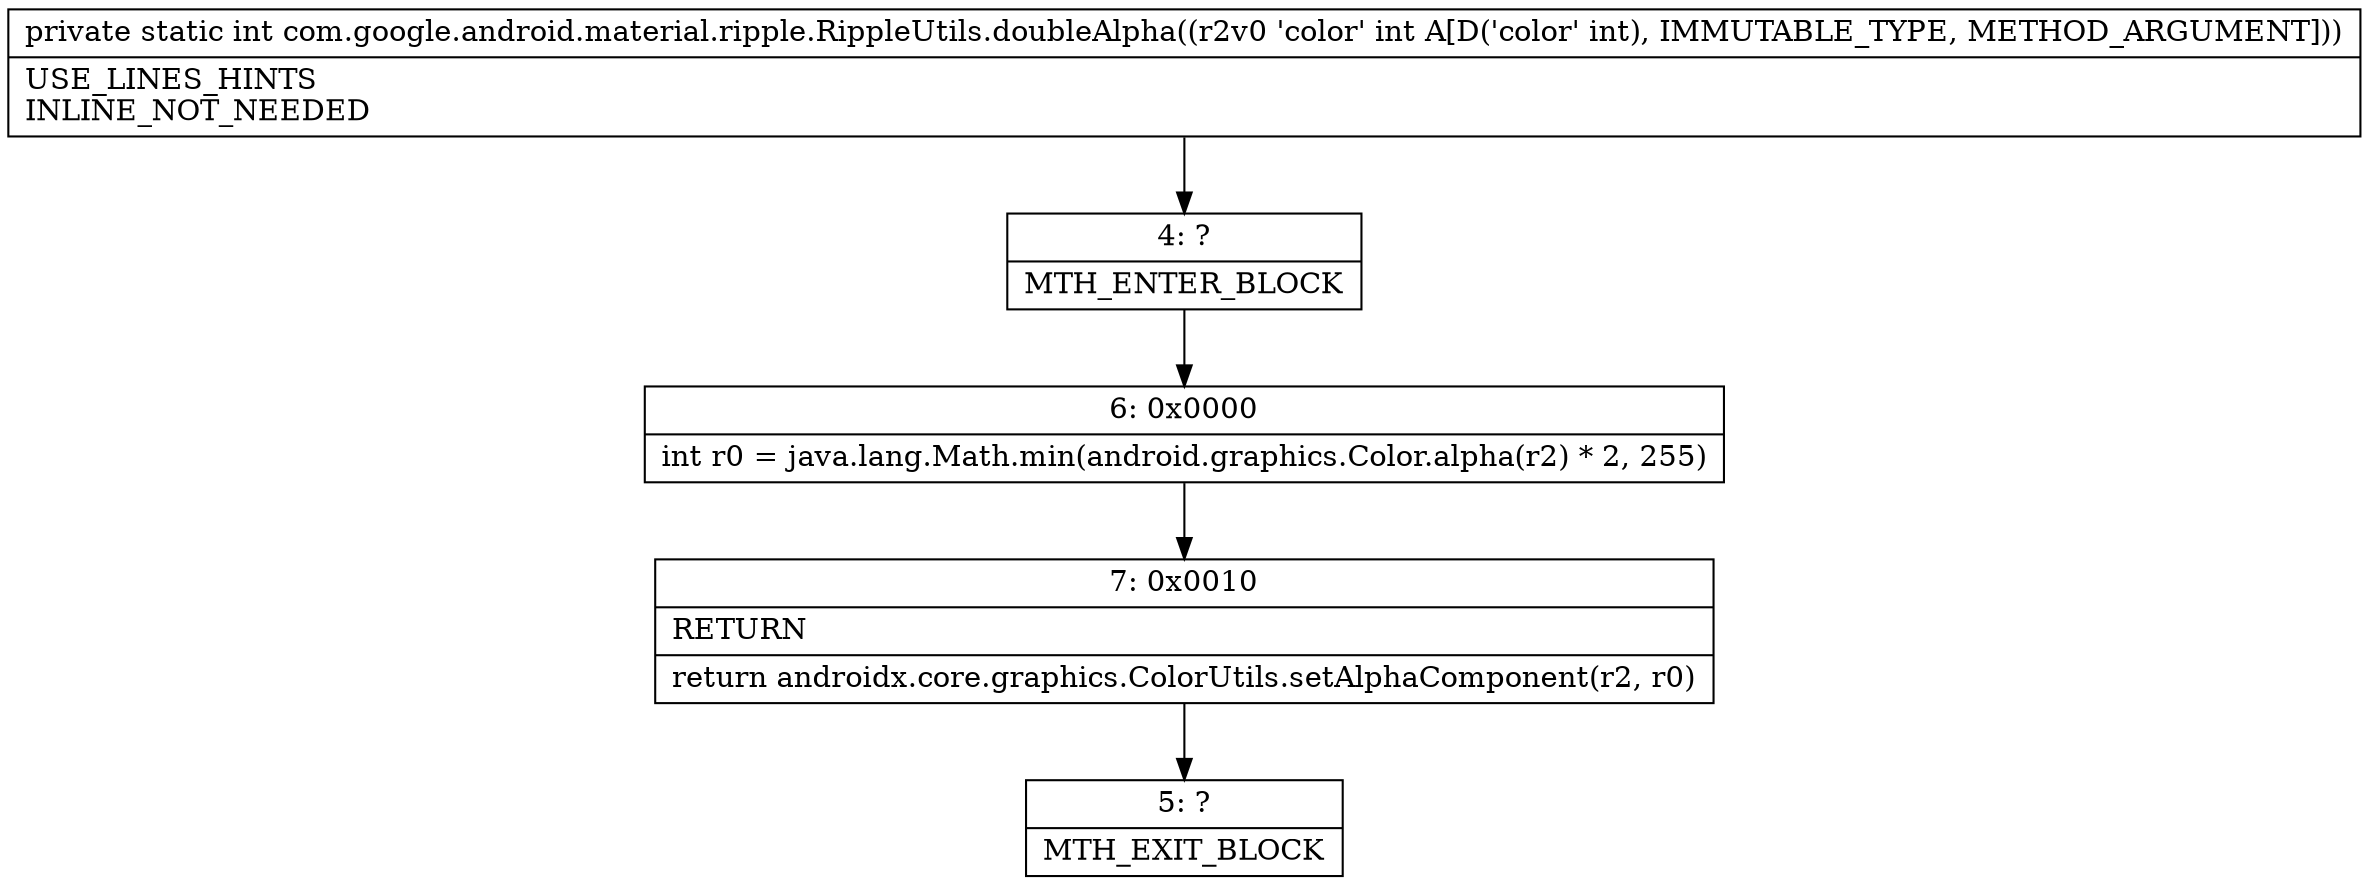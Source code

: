 digraph "CFG forcom.google.android.material.ripple.RippleUtils.doubleAlpha(I)I" {
Node_4 [shape=record,label="{4\:\ ?|MTH_ENTER_BLOCK\l}"];
Node_6 [shape=record,label="{6\:\ 0x0000|int r0 = java.lang.Math.min(android.graphics.Color.alpha(r2) * 2, 255)\l}"];
Node_7 [shape=record,label="{7\:\ 0x0010|RETURN\l|return androidx.core.graphics.ColorUtils.setAlphaComponent(r2, r0)\l}"];
Node_5 [shape=record,label="{5\:\ ?|MTH_EXIT_BLOCK\l}"];
MethodNode[shape=record,label="{private static int com.google.android.material.ripple.RippleUtils.doubleAlpha((r2v0 'color' int A[D('color' int), IMMUTABLE_TYPE, METHOD_ARGUMENT]))  | USE_LINES_HINTS\lINLINE_NOT_NEEDED\l}"];
MethodNode -> Node_4;Node_4 -> Node_6;
Node_6 -> Node_7;
Node_7 -> Node_5;
}

